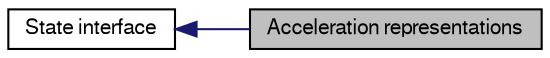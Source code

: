 digraph "Acceleration representations"
{
  edge [fontname="FreeSans",fontsize="10",labelfontname="FreeSans",labelfontsize="10"];
  node [fontname="FreeSans",fontsize="10",shape=record];
  rankdir=LR;
  Node1 [label="State interface",height=0.2,width=0.4,color="black", fillcolor="white", style="filled",URL="$group__state__interface.html",tooltip="This general state interface holds all the most important vehicle states like position, velocity, attitude, etc. "];
  Node0 [label="Acceleration representations",height=0.2,width=0.4,color="black", fillcolor="grey75", style="filled", fontcolor="black"];
  Node1->Node0 [shape=plaintext, color="midnightblue", dir="back", style="solid"];
}
